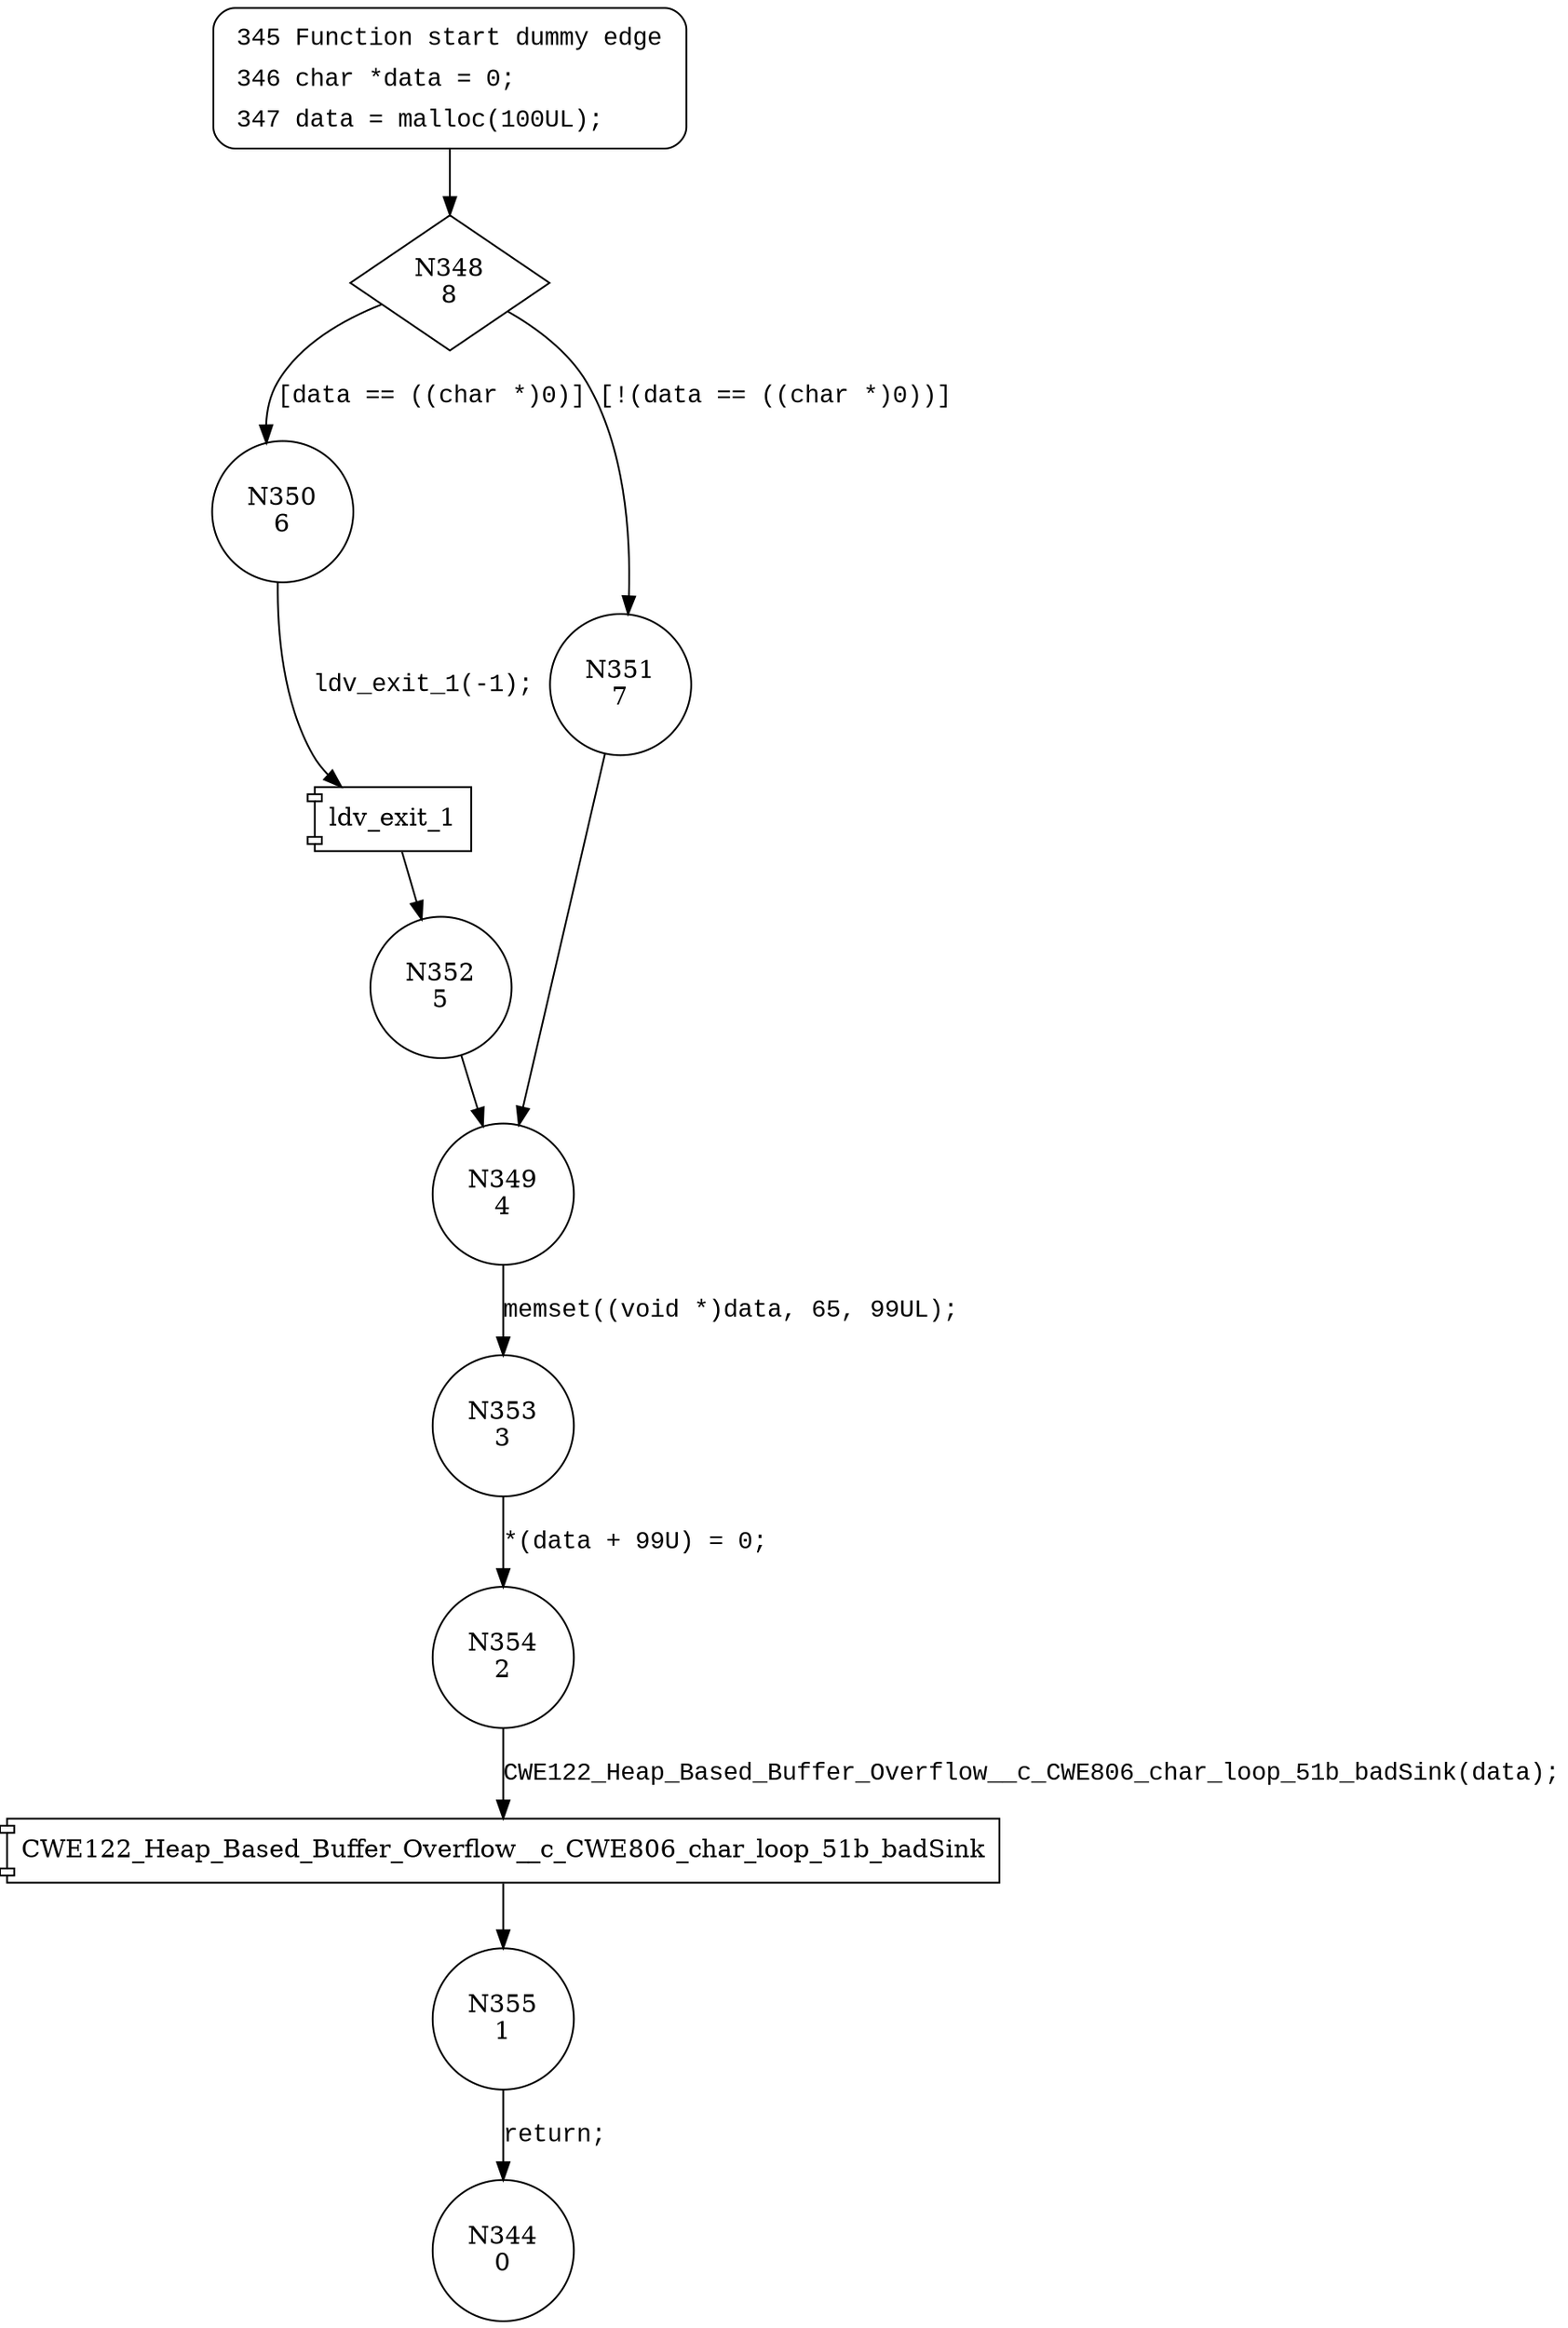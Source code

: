 digraph CWE122_Heap_Based_Buffer_Overflow__c_CWE806_char_loop_51_bad {
348 [shape="diamond" label="N348\n8"]
350 [shape="circle" label="N350\n6"]
351 [shape="circle" label="N351\n7"]
349 [shape="circle" label="N349\n4"]
353 [shape="circle" label="N353\n3"]
354 [shape="circle" label="N354\n2"]
355 [shape="circle" label="N355\n1"]
352 [shape="circle" label="N352\n5"]
344 [shape="circle" label="N344\n0"]
345 [style="filled,bold" penwidth="1" fillcolor="white" fontname="Courier New" shape="Mrecord" label=<<table border="0" cellborder="0" cellpadding="3" bgcolor="white"><tr><td align="right">345</td><td align="left">Function start dummy edge</td></tr><tr><td align="right">346</td><td align="left">char *data = 0;</td></tr><tr><td align="right">347</td><td align="left">data = malloc(100UL);</td></tr></table>>]
345 -> 348[label=""]
348 -> 350 [label="[data == ((char *)0)]" fontname="Courier New"]
348 -> 351 [label="[!(data == ((char *)0))]" fontname="Courier New"]
349 -> 353 [label="memset((void *)data, 65, 99UL);" fontname="Courier New"]
100003 [shape="component" label="CWE122_Heap_Based_Buffer_Overflow__c_CWE806_char_loop_51b_badSink"]
354 -> 100003 [label="CWE122_Heap_Based_Buffer_Overflow__c_CWE806_char_loop_51b_badSink(data);" fontname="Courier New"]
100003 -> 355 [label="" fontname="Courier New"]
100004 [shape="component" label="ldv_exit_1"]
350 -> 100004 [label="ldv_exit_1(-1);" fontname="Courier New"]
100004 -> 352 [label="" fontname="Courier New"]
351 -> 349 [label="" fontname="Courier New"]
353 -> 354 [label="*(data + 99U) = 0;" fontname="Courier New"]
355 -> 344 [label="return;" fontname="Courier New"]
352 -> 349 [label="" fontname="Courier New"]
}